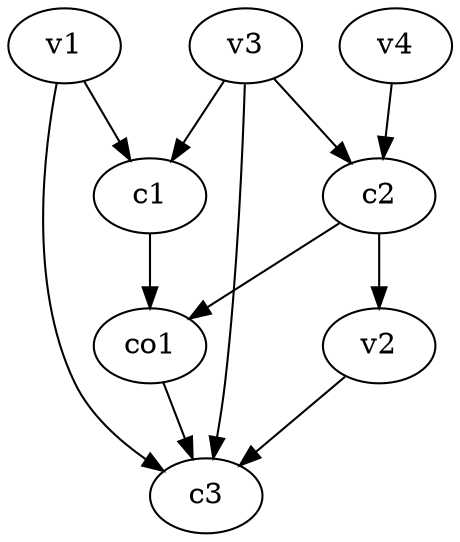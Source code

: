 strict digraph  {
c1;
c2;
c3;
v1;
v2;
v3;
v4;
co1;
c1 -> co1  [weight=1];
c2 -> v2  [weight=1];
c2 -> co1  [weight=1];
v1 -> c1  [weight=1];
v1 -> c3  [weight=1];
v2 -> c3  [weight=1];
v3 -> c2  [weight=1];
v3 -> c1  [weight=1];
v3 -> c3  [weight=1];
v4 -> c2  [weight=1];
co1 -> c3  [weight=1];
}

